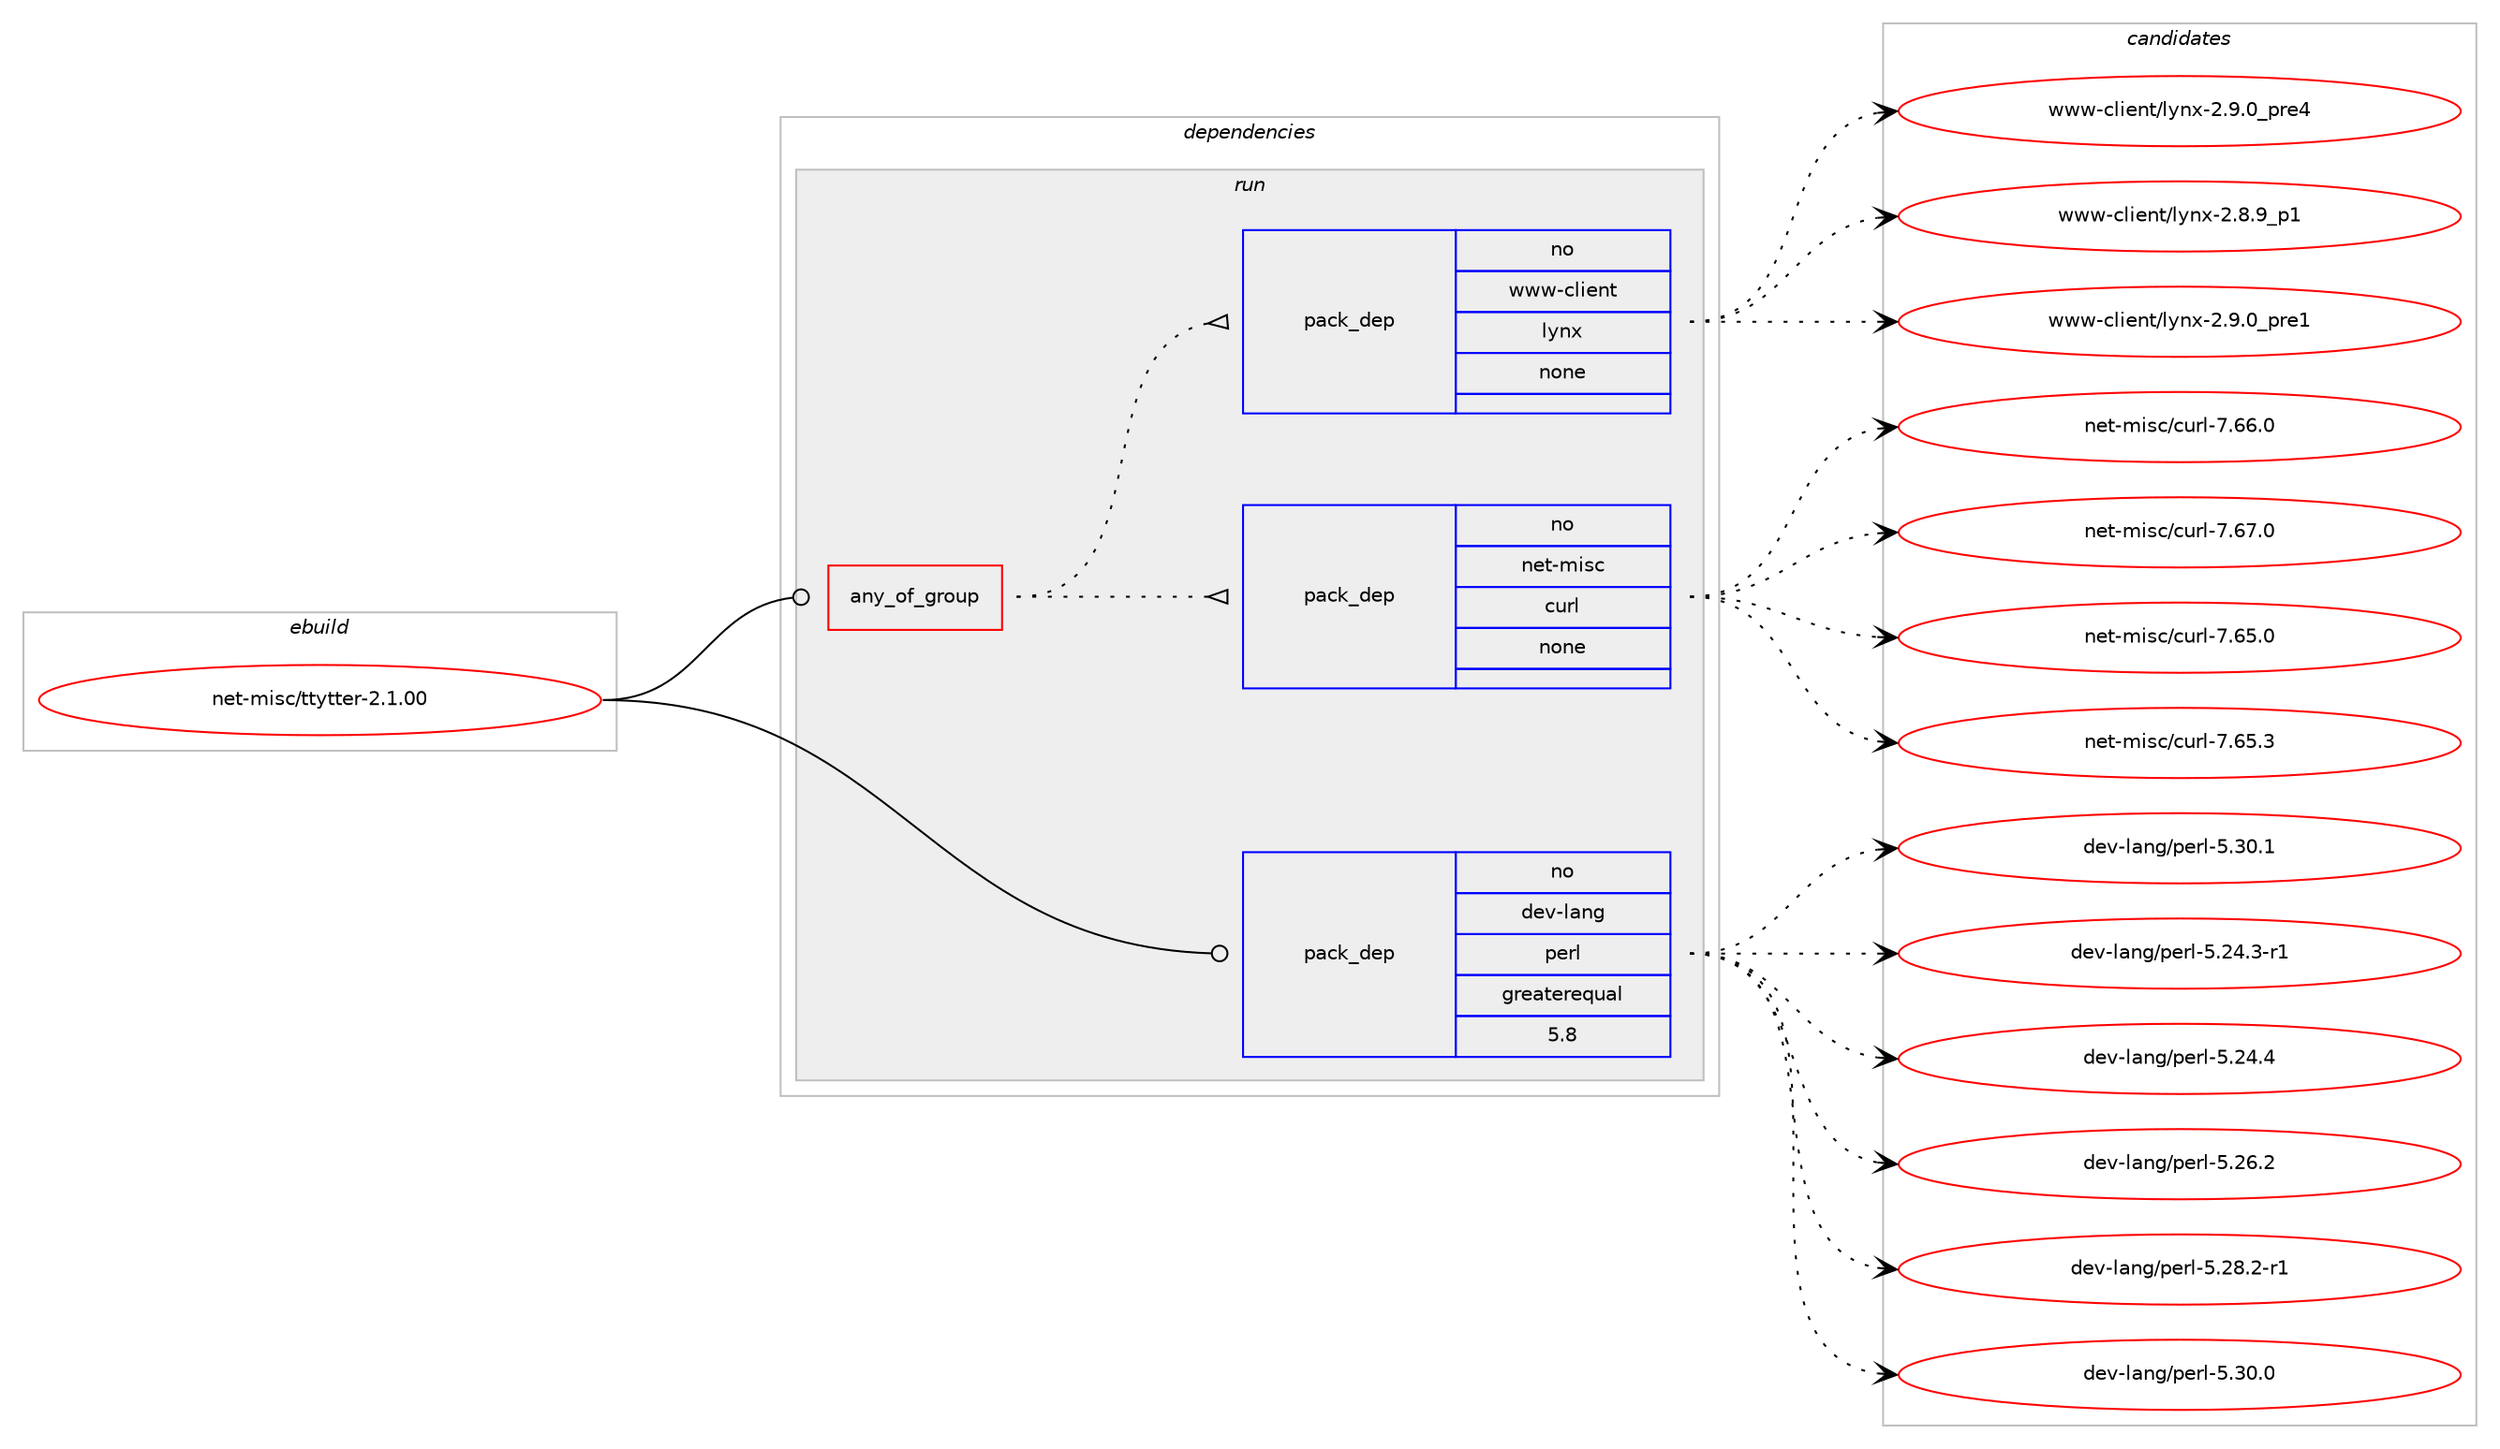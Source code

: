 digraph prolog {

# *************
# Graph options
# *************

newrank=true;
concentrate=true;
compound=true;
graph [rankdir=LR,fontname=Helvetica,fontsize=10,ranksep=1.5];#, ranksep=2.5, nodesep=0.2];
edge  [arrowhead=vee];
node  [fontname=Helvetica,fontsize=10];

# **********
# The ebuild
# **********

subgraph cluster_leftcol {
color=gray;
rank=same;
label=<<i>ebuild</i>>;
id [label="net-misc/ttytter-2.1.00", color=red, width=4, href="../net-misc/ttytter-2.1.00.svg"];
}

# ****************
# The dependencies
# ****************

subgraph cluster_midcol {
color=gray;
label=<<i>dependencies</i>>;
subgraph cluster_compile {
fillcolor="#eeeeee";
style=filled;
label=<<i>compile</i>>;
}
subgraph cluster_compileandrun {
fillcolor="#eeeeee";
style=filled;
label=<<i>compile and run</i>>;
}
subgraph cluster_run {
fillcolor="#eeeeee";
style=filled;
label=<<i>run</i>>;
subgraph any14260 {
dependency837785 [label=<<TABLE BORDER="0" CELLBORDER="1" CELLSPACING="0" CELLPADDING="4"><TR><TD CELLPADDING="10">any_of_group</TD></TR></TABLE>>, shape=none, color=red];subgraph pack618757 {
dependency837786 [label=<<TABLE BORDER="0" CELLBORDER="1" CELLSPACING="0" CELLPADDING="4" WIDTH="220"><TR><TD ROWSPAN="6" CELLPADDING="30">pack_dep</TD></TR><TR><TD WIDTH="110">no</TD></TR><TR><TD>net-misc</TD></TR><TR><TD>curl</TD></TR><TR><TD>none</TD></TR><TR><TD></TD></TR></TABLE>>, shape=none, color=blue];
}
dependency837785:e -> dependency837786:w [weight=20,style="dotted",arrowhead="oinv"];
subgraph pack618758 {
dependency837787 [label=<<TABLE BORDER="0" CELLBORDER="1" CELLSPACING="0" CELLPADDING="4" WIDTH="220"><TR><TD ROWSPAN="6" CELLPADDING="30">pack_dep</TD></TR><TR><TD WIDTH="110">no</TD></TR><TR><TD>www-client</TD></TR><TR><TD>lynx</TD></TR><TR><TD>none</TD></TR><TR><TD></TD></TR></TABLE>>, shape=none, color=blue];
}
dependency837785:e -> dependency837787:w [weight=20,style="dotted",arrowhead="oinv"];
}
id:e -> dependency837785:w [weight=20,style="solid",arrowhead="odot"];
subgraph pack618759 {
dependency837788 [label=<<TABLE BORDER="0" CELLBORDER="1" CELLSPACING="0" CELLPADDING="4" WIDTH="220"><TR><TD ROWSPAN="6" CELLPADDING="30">pack_dep</TD></TR><TR><TD WIDTH="110">no</TD></TR><TR><TD>dev-lang</TD></TR><TR><TD>perl</TD></TR><TR><TD>greaterequal</TD></TR><TR><TD>5.8</TD></TR></TABLE>>, shape=none, color=blue];
}
id:e -> dependency837788:w [weight=20,style="solid",arrowhead="odot"];
}
}

# **************
# The candidates
# **************

subgraph cluster_choices {
rank=same;
color=gray;
label=<<i>candidates</i>>;

subgraph choice618757 {
color=black;
nodesep=1;
choice1101011164510910511599479911711410845554654534648 [label="net-misc/curl-7.65.0", color=red, width=4,href="../net-misc/curl-7.65.0.svg"];
choice1101011164510910511599479911711410845554654534651 [label="net-misc/curl-7.65.3", color=red, width=4,href="../net-misc/curl-7.65.3.svg"];
choice1101011164510910511599479911711410845554654544648 [label="net-misc/curl-7.66.0", color=red, width=4,href="../net-misc/curl-7.66.0.svg"];
choice1101011164510910511599479911711410845554654554648 [label="net-misc/curl-7.67.0", color=red, width=4,href="../net-misc/curl-7.67.0.svg"];
dependency837786:e -> choice1101011164510910511599479911711410845554654534648:w [style=dotted,weight="100"];
dependency837786:e -> choice1101011164510910511599479911711410845554654534651:w [style=dotted,weight="100"];
dependency837786:e -> choice1101011164510910511599479911711410845554654544648:w [style=dotted,weight="100"];
dependency837786:e -> choice1101011164510910511599479911711410845554654554648:w [style=dotted,weight="100"];
}
subgraph choice618758 {
color=black;
nodesep=1;
choice1191191194599108105101110116471081211101204550465646579511249 [label="www-client/lynx-2.8.9_p1", color=red, width=4,href="../www-client/lynx-2.8.9_p1.svg"];
choice1191191194599108105101110116471081211101204550465746489511211410149 [label="www-client/lynx-2.9.0_pre1", color=red, width=4,href="../www-client/lynx-2.9.0_pre1.svg"];
choice1191191194599108105101110116471081211101204550465746489511211410152 [label="www-client/lynx-2.9.0_pre4", color=red, width=4,href="../www-client/lynx-2.9.0_pre4.svg"];
dependency837787:e -> choice1191191194599108105101110116471081211101204550465646579511249:w [style=dotted,weight="100"];
dependency837787:e -> choice1191191194599108105101110116471081211101204550465746489511211410149:w [style=dotted,weight="100"];
dependency837787:e -> choice1191191194599108105101110116471081211101204550465746489511211410152:w [style=dotted,weight="100"];
}
subgraph choice618759 {
color=black;
nodesep=1;
choice100101118451089711010347112101114108455346505246514511449 [label="dev-lang/perl-5.24.3-r1", color=red, width=4,href="../dev-lang/perl-5.24.3-r1.svg"];
choice10010111845108971101034711210111410845534650524652 [label="dev-lang/perl-5.24.4", color=red, width=4,href="../dev-lang/perl-5.24.4.svg"];
choice10010111845108971101034711210111410845534650544650 [label="dev-lang/perl-5.26.2", color=red, width=4,href="../dev-lang/perl-5.26.2.svg"];
choice100101118451089711010347112101114108455346505646504511449 [label="dev-lang/perl-5.28.2-r1", color=red, width=4,href="../dev-lang/perl-5.28.2-r1.svg"];
choice10010111845108971101034711210111410845534651484648 [label="dev-lang/perl-5.30.0", color=red, width=4,href="../dev-lang/perl-5.30.0.svg"];
choice10010111845108971101034711210111410845534651484649 [label="dev-lang/perl-5.30.1", color=red, width=4,href="../dev-lang/perl-5.30.1.svg"];
dependency837788:e -> choice100101118451089711010347112101114108455346505246514511449:w [style=dotted,weight="100"];
dependency837788:e -> choice10010111845108971101034711210111410845534650524652:w [style=dotted,weight="100"];
dependency837788:e -> choice10010111845108971101034711210111410845534650544650:w [style=dotted,weight="100"];
dependency837788:e -> choice100101118451089711010347112101114108455346505646504511449:w [style=dotted,weight="100"];
dependency837788:e -> choice10010111845108971101034711210111410845534651484648:w [style=dotted,weight="100"];
dependency837788:e -> choice10010111845108971101034711210111410845534651484649:w [style=dotted,weight="100"];
}
}

}
